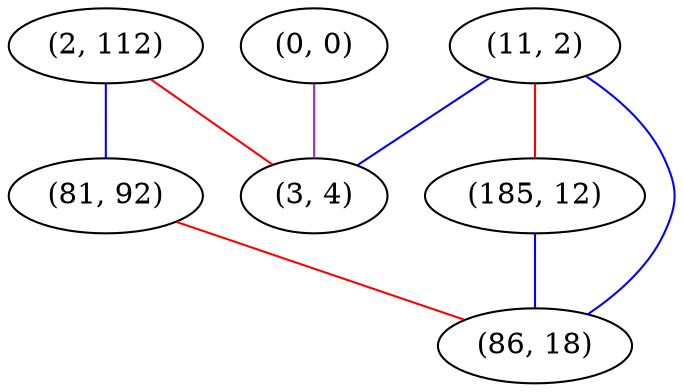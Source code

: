 graph "" {
"(2, 112)";
"(0, 0)";
"(81, 92)";
"(11, 2)";
"(185, 12)";
"(86, 18)";
"(3, 4)";
"(2, 112)" -- "(3, 4)"  [color=red, key=0, weight=1];
"(2, 112)" -- "(81, 92)"  [color=blue, key=0, weight=3];
"(0, 0)" -- "(3, 4)"  [color=purple, key=0, weight=4];
"(81, 92)" -- "(86, 18)"  [color=red, key=0, weight=1];
"(11, 2)" -- "(86, 18)"  [color=blue, key=0, weight=3];
"(11, 2)" -- "(3, 4)"  [color=blue, key=0, weight=3];
"(11, 2)" -- "(185, 12)"  [color=red, key=0, weight=1];
"(185, 12)" -- "(86, 18)"  [color=blue, key=0, weight=3];
}
